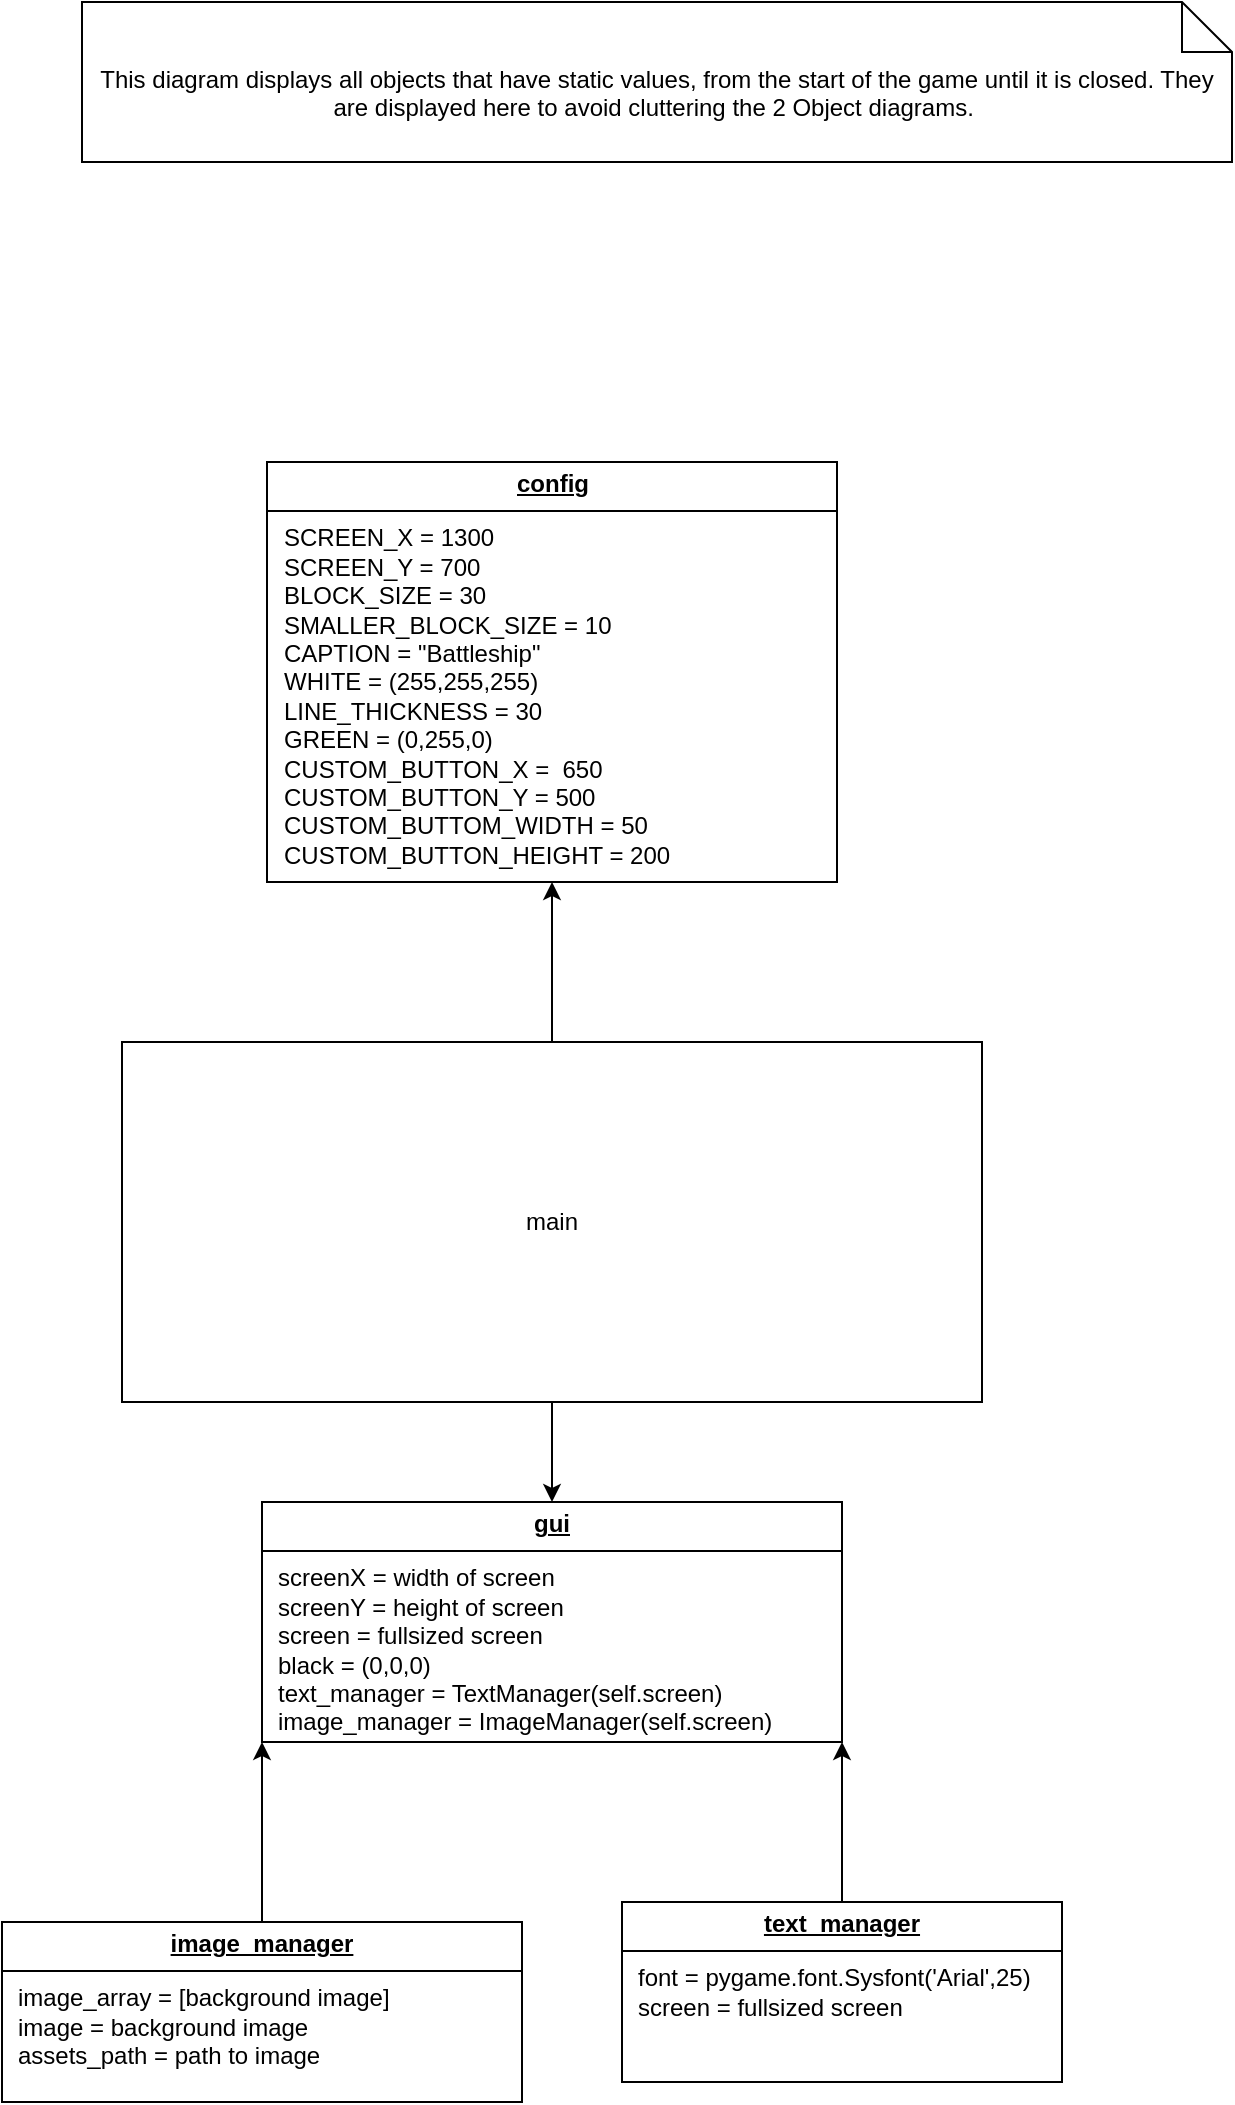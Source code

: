 <mxfile version="24.7.17">
  <diagram name="Page-1" id="c4acf3e9-155e-7222-9cf6-157b1a14988f">
    <mxGraphModel dx="1879" dy="2106" grid="1" gridSize="10" guides="1" tooltips="1" connect="1" arrows="1" fold="1" page="1" pageScale="1" pageWidth="850" pageHeight="1100" background="none" math="0" shadow="0">
      <root>
        <mxCell id="0" />
        <mxCell id="1" parent="0" />
        <mxCell id="OJ8fWZAq_-_0cFdH9Q6A-1" value="main" style="rounded=0;whiteSpace=wrap;html=1;" vertex="1" parent="1">
          <mxGeometry x="230" y="190" width="430" height="180" as="geometry" />
        </mxCell>
        <mxCell id="OJ8fWZAq_-_0cFdH9Q6A-2" value="&lt;p style=&quot;margin:0px;margin-top:4px;text-align:center;text-decoration:underline;&quot;&gt;&lt;b&gt;gui&lt;/b&gt;&lt;/p&gt;&lt;hr size=&quot;1&quot; style=&quot;border-style:solid;&quot;&gt;&lt;p style=&quot;margin:0px;margin-left:8px;&quot;&gt;screenX = width of screen&lt;/p&gt;&lt;p style=&quot;margin:0px;margin-left:8px;&quot;&gt;screenY = height of screen&lt;/p&gt;&lt;p style=&quot;margin:0px;margin-left:8px;&quot;&gt;screen = fullsized screen&lt;/p&gt;&lt;p style=&quot;margin:0px;margin-left:8px;&quot;&gt;black = (0,0,0)&lt;/p&gt;&lt;p style=&quot;margin:0px;margin-left:8px;&quot;&gt;text_manager = TextManager(self.screen)&lt;/p&gt;&lt;p style=&quot;margin:0px;margin-left:8px;&quot;&gt;image_manager = ImageManager(self.screen)&lt;/p&gt;" style="verticalAlign=top;align=left;overflow=fill;html=1;whiteSpace=wrap;" vertex="1" parent="1">
          <mxGeometry x="300" y="420" width="290" height="120" as="geometry" />
        </mxCell>
        <mxCell id="OJ8fWZAq_-_0cFdH9Q6A-3" value="&lt;p style=&quot;margin:0px;margin-top:4px;text-align:center;text-decoration:underline;&quot;&gt;&lt;b&gt;image_manager&lt;/b&gt;&lt;/p&gt;&lt;hr size=&quot;1&quot; style=&quot;border-style:solid;&quot;&gt;&lt;p style=&quot;margin:0px;margin-left:8px;&quot;&gt;image_array = [background image]&lt;/p&gt;&lt;p style=&quot;margin:0px;margin-left:8px;&quot;&gt;image = background image&lt;/p&gt;&lt;p style=&quot;margin:0px;margin-left:8px;&quot;&gt;assets_path = path to image&lt;/p&gt;&lt;p style=&quot;margin:0px;margin-left:8px;&quot;&gt;&lt;br&gt;&lt;/p&gt;&lt;p style=&quot;margin:0px;margin-left:8px;&quot;&gt;&lt;br&gt;&lt;/p&gt;" style="verticalAlign=top;align=left;overflow=fill;html=1;whiteSpace=wrap;" vertex="1" parent="1">
          <mxGeometry x="170" y="630" width="260" height="90" as="geometry" />
        </mxCell>
        <mxCell id="OJ8fWZAq_-_0cFdH9Q6A-4" value="&lt;p style=&quot;margin:0px;margin-top:4px;text-align:center;text-decoration:underline;&quot;&gt;&lt;b&gt;text_manager&lt;/b&gt;&lt;/p&gt;&lt;hr size=&quot;1&quot; style=&quot;border-style:solid;&quot;&gt;&lt;p style=&quot;margin:0px;margin-left:8px;&quot;&gt;font = pygame.font.Sysfont(&#39;Arial&#39;,25)&lt;/p&gt;&lt;p style=&quot;margin:0px;margin-left:8px;&quot;&gt;screen = fullsized screen&lt;/p&gt;&lt;p style=&quot;margin:0px;margin-left:8px;&quot;&gt;&lt;br&gt;&lt;/p&gt;" style="verticalAlign=top;align=left;overflow=fill;html=1;whiteSpace=wrap;" vertex="1" parent="1">
          <mxGeometry x="480" y="620" width="220" height="90" as="geometry" />
        </mxCell>
        <mxCell id="OJ8fWZAq_-_0cFdH9Q6A-5" value="&lt;p style=&quot;margin:0px;margin-top:4px;text-align:center;text-decoration:underline;&quot;&gt;&lt;b&gt;config&lt;/b&gt;&lt;/p&gt;&lt;hr size=&quot;1&quot; style=&quot;border-style:solid;&quot;&gt;&lt;p style=&quot;margin:0px;margin-left:8px;&quot;&gt;SCREEN_X = 1300&lt;/p&gt;&lt;p style=&quot;margin:0px;margin-left:8px;&quot;&gt;SCREEN_Y = 700&lt;/p&gt;&lt;p style=&quot;margin:0px;margin-left:8px;&quot;&gt;BLOCK_SIZE = 30&lt;/p&gt;&lt;p style=&quot;margin:0px;margin-left:8px;&quot;&gt;SMALLER_BLOCK_SIZE = 10&lt;/p&gt;&lt;p style=&quot;margin:0px;margin-left:8px;&quot;&gt;CAPTION = &quot;Battleship&quot;&lt;/p&gt;&lt;p style=&quot;margin:0px;margin-left:8px;&quot;&gt;WHITE = (255,255,255)&lt;/p&gt;&lt;p style=&quot;margin:0px;margin-left:8px;&quot;&gt;LINE_THICKNESS = 30&lt;/p&gt;&lt;p style=&quot;margin:0px;margin-left:8px;&quot;&gt;GREEN = (0,255,0)&lt;/p&gt;&lt;p style=&quot;margin:0px;margin-left:8px;&quot;&gt;CUSTOM_BUTTON_X =&amp;nbsp; 650&lt;/p&gt;&lt;p style=&quot;margin:0px;margin-left:8px;&quot;&gt;CUSTOM_BUTTON_Y = 500&lt;/p&gt;&lt;p style=&quot;margin:0px;margin-left:8px;&quot;&gt;CUSTOM_BUTTOM_WIDTH = 50&lt;/p&gt;&lt;p style=&quot;margin:0px;margin-left:8px;&quot;&gt;CUSTOM_BUTTON_HEIGHT = 200&lt;/p&gt;&lt;p style=&quot;margin:0px;margin-left:8px;&quot;&gt;&lt;br&gt;&lt;/p&gt;&lt;p style=&quot;margin:0px;margin-left:8px;&quot;&gt;&lt;span style=&quot;background-color: rgb(43, 43, 43); color: rgb(169, 183, 198); font-family: &amp;quot;JetBrains Mono&amp;quot;, monospace; font-size: 9.8pt;&quot;&gt;&lt;br&gt;&lt;/span&gt;&lt;/p&gt;&lt;p style=&quot;margin:0px;margin-left:8px;&quot;&gt;&lt;br&gt;&lt;/p&gt;" style="verticalAlign=top;align=left;overflow=fill;html=1;whiteSpace=wrap;" vertex="1" parent="1">
          <mxGeometry x="302.5" y="-100" width="285" height="210" as="geometry" />
        </mxCell>
        <mxCell id="OJ8fWZAq_-_0cFdH9Q6A-6" value="This diagram displays all objects that have static values, from the start of the game until it is closed. They are displayed here to avoid cluttering the 2 Object diagrams.&amp;nbsp;" style="shape=note2;boundedLbl=1;whiteSpace=wrap;html=1;size=25;verticalAlign=top;align=center;" vertex="1" parent="1">
          <mxGeometry x="210" y="-330" width="575" height="80" as="geometry" />
        </mxCell>
        <mxCell id="OJ8fWZAq_-_0cFdH9Q6A-7" value="" style="endArrow=classic;html=1;rounded=0;exitX=0.5;exitY=0;exitDx=0;exitDy=0;entryX=0.5;entryY=1;entryDx=0;entryDy=0;" edge="1" parent="1" source="OJ8fWZAq_-_0cFdH9Q6A-1" target="OJ8fWZAq_-_0cFdH9Q6A-5">
          <mxGeometry width="50" height="50" relative="1" as="geometry">
            <mxPoint x="370" y="220" as="sourcePoint" />
            <mxPoint x="420" y="170" as="targetPoint" />
          </mxGeometry>
        </mxCell>
        <mxCell id="OJ8fWZAq_-_0cFdH9Q6A-8" value="" style="endArrow=classic;html=1;rounded=0;entryX=0.5;entryY=0;entryDx=0;entryDy=0;exitX=0.5;exitY=1;exitDx=0;exitDy=0;" edge="1" parent="1" source="OJ8fWZAq_-_0cFdH9Q6A-1" target="OJ8fWZAq_-_0cFdH9Q6A-2">
          <mxGeometry width="50" height="50" relative="1" as="geometry">
            <mxPoint x="240" y="330" as="sourcePoint" />
            <mxPoint x="290" y="280" as="targetPoint" />
          </mxGeometry>
        </mxCell>
        <mxCell id="OJ8fWZAq_-_0cFdH9Q6A-9" value="" style="endArrow=classic;html=1;rounded=0;exitX=0.5;exitY=0;exitDx=0;exitDy=0;entryX=0;entryY=1;entryDx=0;entryDy=0;" edge="1" parent="1" source="OJ8fWZAq_-_0cFdH9Q6A-3" target="OJ8fWZAq_-_0cFdH9Q6A-2">
          <mxGeometry width="50" height="50" relative="1" as="geometry">
            <mxPoint x="160" y="540" as="sourcePoint" />
            <mxPoint x="210" y="490" as="targetPoint" />
          </mxGeometry>
        </mxCell>
        <mxCell id="OJ8fWZAq_-_0cFdH9Q6A-10" value="" style="endArrow=classic;html=1;rounded=0;entryX=1;entryY=1;entryDx=0;entryDy=0;exitX=0.5;exitY=0;exitDx=0;exitDy=0;" edge="1" parent="1" source="OJ8fWZAq_-_0cFdH9Q6A-4" target="OJ8fWZAq_-_0cFdH9Q6A-2">
          <mxGeometry width="50" height="50" relative="1" as="geometry">
            <mxPoint x="540" y="560" as="sourcePoint" />
            <mxPoint x="590" y="510" as="targetPoint" />
          </mxGeometry>
        </mxCell>
      </root>
    </mxGraphModel>
  </diagram>
</mxfile>
